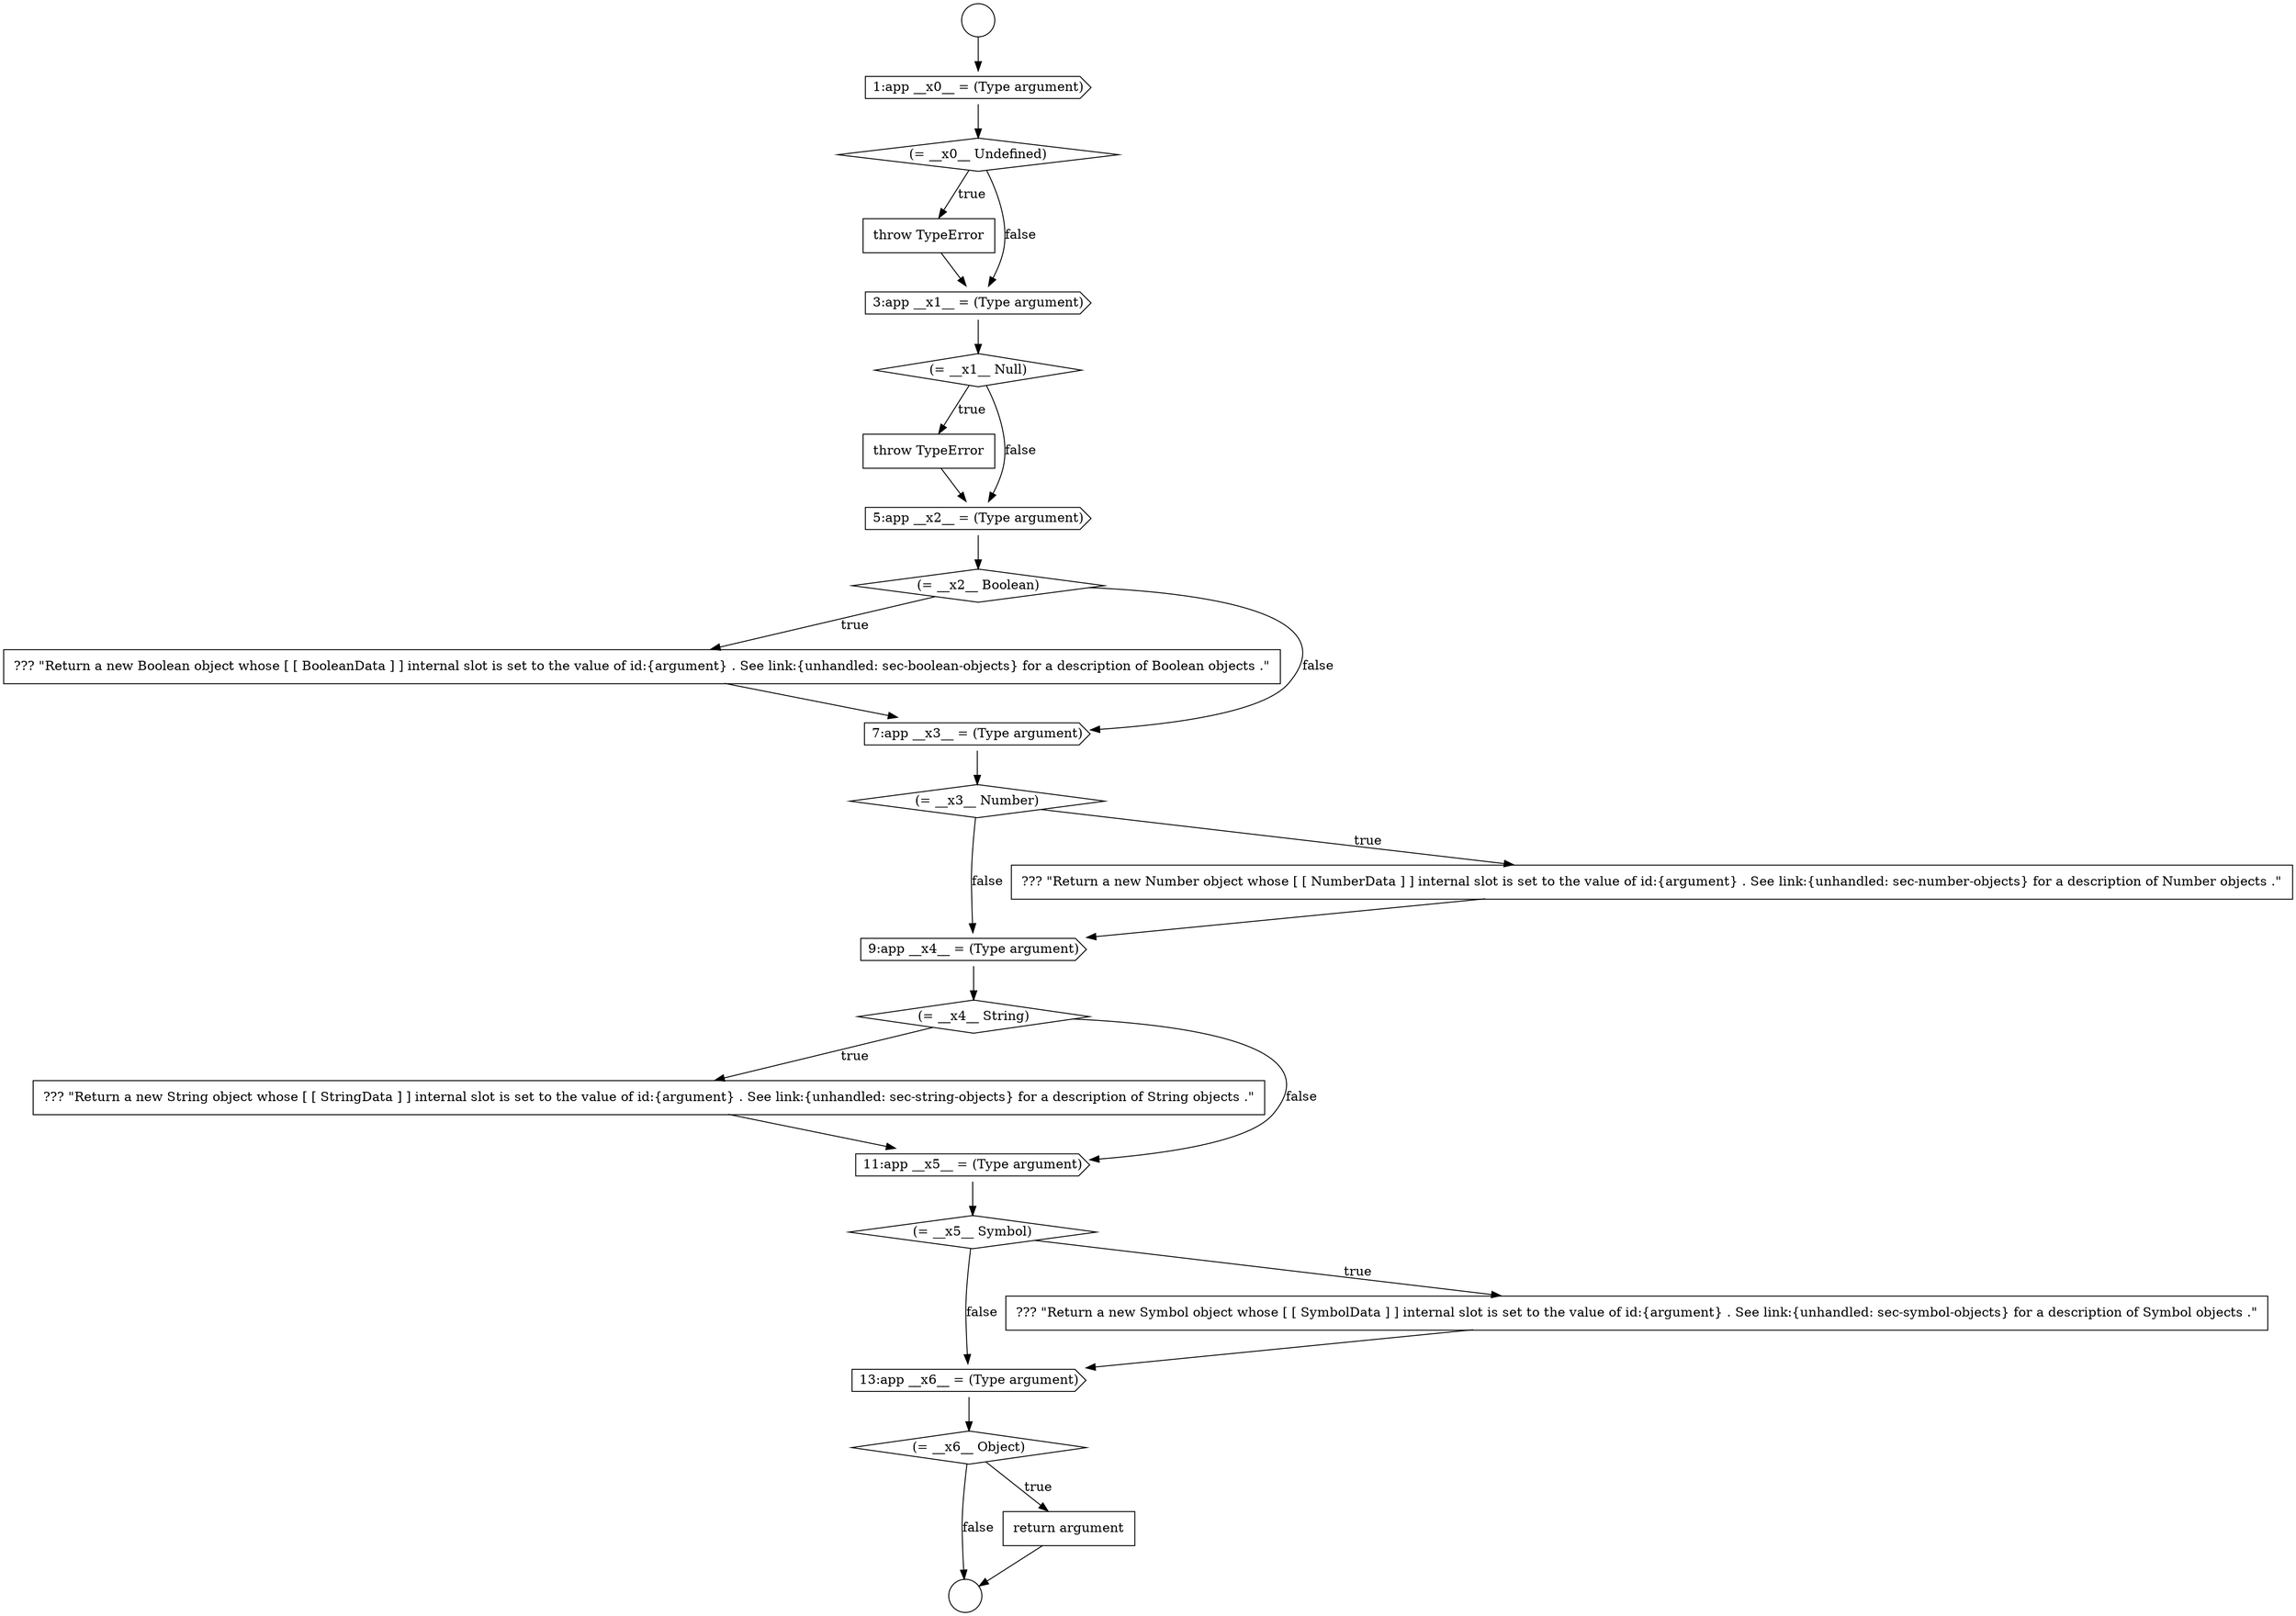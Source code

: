 digraph {
  node17011 [shape=diamond, label=<<font color="black">(= __x6__ Object)</font>> color="black" fillcolor="white" style=filled]
  node16994 [shape=none, margin=0, label=<<font color="black">
    <table border="0" cellborder="1" cellspacing="0" cellpadding="10">
      <tr><td align="left">throw TypeError</td></tr>
    </table>
  </font>> color="black" fillcolor="white" style=filled]
  node17004 [shape=cds, label=<<font color="black">9:app __x4__ = (Type argument)</font>> color="black" fillcolor="white" style=filled]
  node17008 [shape=diamond, label=<<font color="black">(= __x5__ Symbol)</font>> color="black" fillcolor="white" style=filled]
  node17000 [shape=none, margin=0, label=<<font color="black">
    <table border="0" cellborder="1" cellspacing="0" cellpadding="10">
      <tr><td align="left">??? &quot;Return a new Boolean object whose [ [ BooleanData ] ] internal slot is set to the value of id:{argument} . See link:{unhandled: sec-boolean-objects} for a description of Boolean objects .&quot;</td></tr>
    </table>
  </font>> color="black" fillcolor="white" style=filled]
  node17005 [shape=diamond, label=<<font color="black">(= __x4__ String)</font>> color="black" fillcolor="white" style=filled]
  node17010 [shape=cds, label=<<font color="black">13:app __x6__ = (Type argument)</font>> color="black" fillcolor="white" style=filled]
  node17001 [shape=cds, label=<<font color="black">7:app __x3__ = (Type argument)</font>> color="black" fillcolor="white" style=filled]
  node17009 [shape=none, margin=0, label=<<font color="black">
    <table border="0" cellborder="1" cellspacing="0" cellpadding="10">
      <tr><td align="left">??? &quot;Return a new Symbol object whose [ [ SymbolData ] ] internal slot is set to the value of id:{argument} . See link:{unhandled: sec-symbol-objects} for a description of Symbol objects .&quot;</td></tr>
    </table>
  </font>> color="black" fillcolor="white" style=filled]
  node16999 [shape=diamond, label=<<font color="black">(= __x2__ Boolean)</font>> color="black" fillcolor="white" style=filled]
  node17006 [shape=none, margin=0, label=<<font color="black">
    <table border="0" cellborder="1" cellspacing="0" cellpadding="10">
      <tr><td align="left">??? &quot;Return a new String object whose [ [ StringData ] ] internal slot is set to the value of id:{argument} . See link:{unhandled: sec-string-objects} for a description of String objects .&quot;</td></tr>
    </table>
  </font>> color="black" fillcolor="white" style=filled]
  node16991 [shape=circle label=" " color="black" fillcolor="white" style=filled]
  node16993 [shape=diamond, label=<<font color="black">(= __x0__ Undefined)</font>> color="black" fillcolor="white" style=filled]
  node17003 [shape=none, margin=0, label=<<font color="black">
    <table border="0" cellborder="1" cellspacing="0" cellpadding="10">
      <tr><td align="left">??? &quot;Return a new Number object whose [ [ NumberData ] ] internal slot is set to the value of id:{argument} . See link:{unhandled: sec-number-objects} for a description of Number objects .&quot;</td></tr>
    </table>
  </font>> color="black" fillcolor="white" style=filled]
  node16996 [shape=diamond, label=<<font color="black">(= __x1__ Null)</font>> color="black" fillcolor="white" style=filled]
  node16997 [shape=none, margin=0, label=<<font color="black">
    <table border="0" cellborder="1" cellspacing="0" cellpadding="10">
      <tr><td align="left">throw TypeError</td></tr>
    </table>
  </font>> color="black" fillcolor="white" style=filled]
  node16990 [shape=circle label=" " color="black" fillcolor="white" style=filled]
  node17012 [shape=none, margin=0, label=<<font color="black">
    <table border="0" cellborder="1" cellspacing="0" cellpadding="10">
      <tr><td align="left">return argument</td></tr>
    </table>
  </font>> color="black" fillcolor="white" style=filled]
  node17002 [shape=diamond, label=<<font color="black">(= __x3__ Number)</font>> color="black" fillcolor="white" style=filled]
  node16998 [shape=cds, label=<<font color="black">5:app __x2__ = (Type argument)</font>> color="black" fillcolor="white" style=filled]
  node16995 [shape=cds, label=<<font color="black">3:app __x1__ = (Type argument)</font>> color="black" fillcolor="white" style=filled]
  node17007 [shape=cds, label=<<font color="black">11:app __x5__ = (Type argument)</font>> color="black" fillcolor="white" style=filled]
  node16992 [shape=cds, label=<<font color="black">1:app __x0__ = (Type argument)</font>> color="black" fillcolor="white" style=filled]
  node16990 -> node16992 [ color="black"]
  node17009 -> node17010 [ color="black"]
  node17008 -> node17009 [label=<<font color="black">true</font>> color="black"]
  node17008 -> node17010 [label=<<font color="black">false</font>> color="black"]
  node16999 -> node17000 [label=<<font color="black">true</font>> color="black"]
  node16999 -> node17001 [label=<<font color="black">false</font>> color="black"]
  node17012 -> node16991 [ color="black"]
  node16996 -> node16997 [label=<<font color="black">true</font>> color="black"]
  node16996 -> node16998 [label=<<font color="black">false</font>> color="black"]
  node16997 -> node16998 [ color="black"]
  node17006 -> node17007 [ color="black"]
  node16994 -> node16995 [ color="black"]
  node16995 -> node16996 [ color="black"]
  node16993 -> node16994 [label=<<font color="black">true</font>> color="black"]
  node16993 -> node16995 [label=<<font color="black">false</font>> color="black"]
  node17000 -> node17001 [ color="black"]
  node17011 -> node17012 [label=<<font color="black">true</font>> color="black"]
  node17011 -> node16991 [label=<<font color="black">false</font>> color="black"]
  node17005 -> node17006 [label=<<font color="black">true</font>> color="black"]
  node17005 -> node17007 [label=<<font color="black">false</font>> color="black"]
  node17002 -> node17003 [label=<<font color="black">true</font>> color="black"]
  node17002 -> node17004 [label=<<font color="black">false</font>> color="black"]
  node17010 -> node17011 [ color="black"]
  node16992 -> node16993 [ color="black"]
  node17001 -> node17002 [ color="black"]
  node17007 -> node17008 [ color="black"]
  node17004 -> node17005 [ color="black"]
  node17003 -> node17004 [ color="black"]
  node16998 -> node16999 [ color="black"]
}
